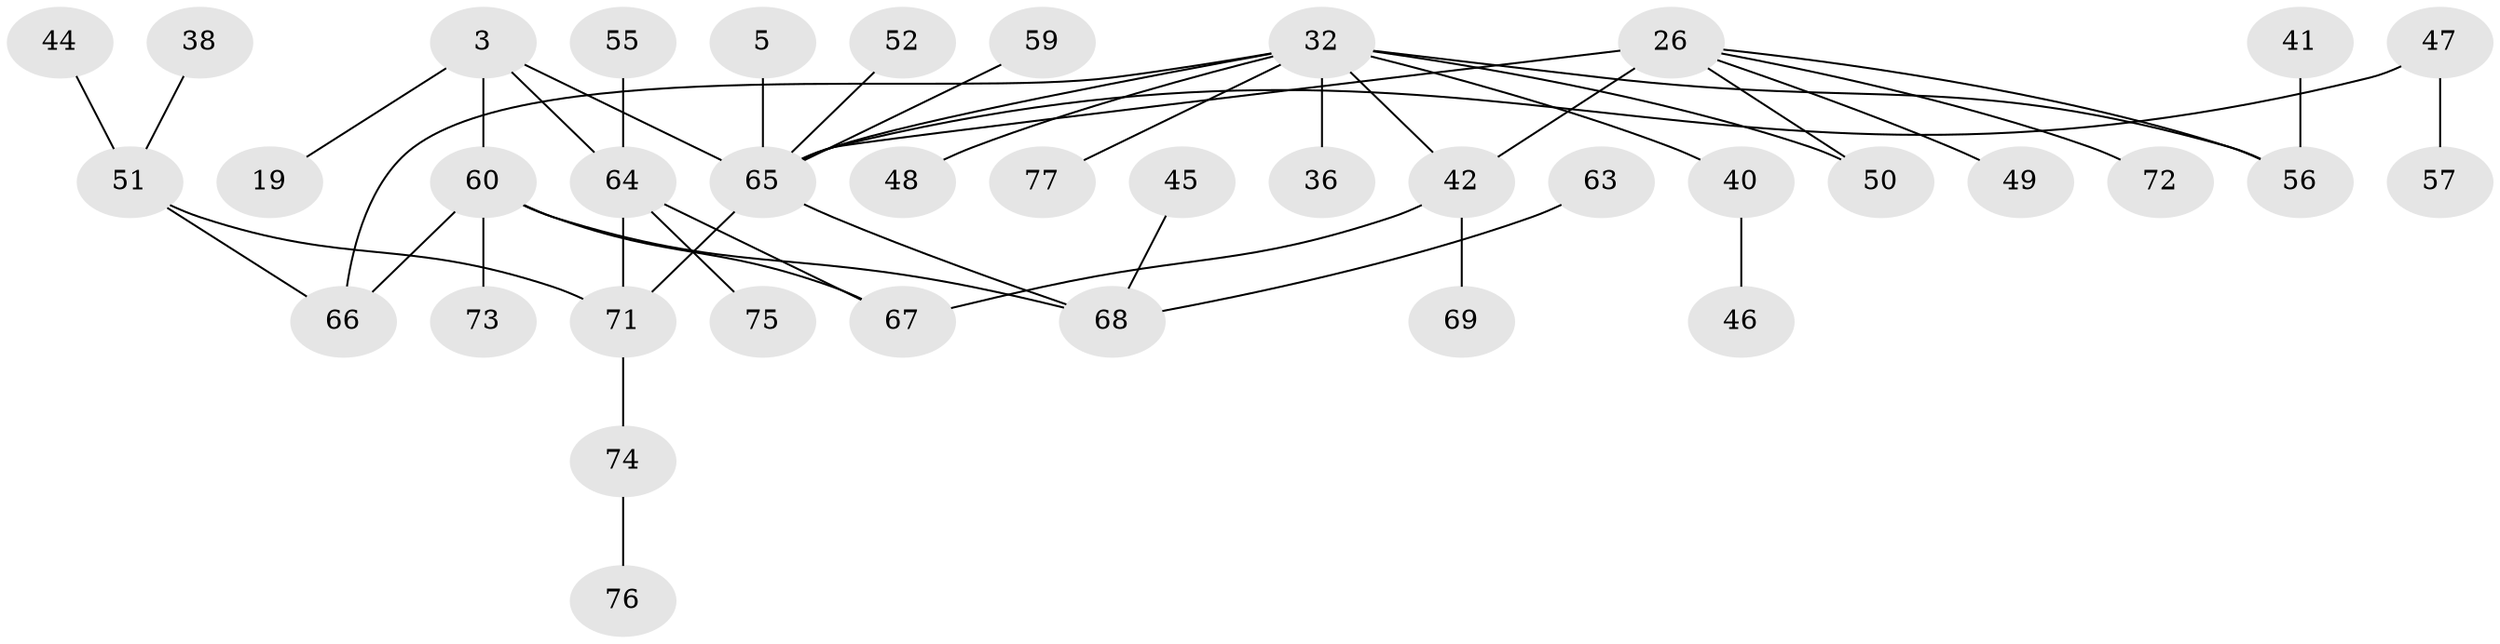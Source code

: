 // original degree distribution, {5: 0.07792207792207792, 11: 0.012987012987012988, 6: 0.012987012987012988, 2: 0.33766233766233766, 1: 0.33766233766233766, 3: 0.16883116883116883, 4: 0.05194805194805195}
// Generated by graph-tools (version 1.1) at 2025/41/03/09/25 04:41:54]
// undirected, 38 vertices, 46 edges
graph export_dot {
graph [start="1"]
  node [color=gray90,style=filled];
  3;
  5;
  19 [super="+16"];
  26 [super="+8+12"];
  32 [super="+29"];
  36;
  38;
  40;
  41;
  42 [super="+34"];
  44;
  45;
  46;
  47;
  48;
  49;
  50 [super="+25"];
  51 [super="+30"];
  52;
  55;
  56 [super="+39"];
  57;
  59;
  60 [super="+33"];
  63;
  64 [super="+9+53+54"];
  65 [super="+2+31"];
  66 [super="+43+58"];
  67 [super="+61"];
  68 [super="+20+62+27"];
  69;
  71 [super="+70"];
  72;
  73;
  74;
  75;
  76;
  77;
  3 -- 19 [weight=2];
  3 -- 65 [weight=2];
  3 -- 64;
  3 -- 60;
  5 -- 65;
  26 -- 72;
  26 -- 65 [weight=2];
  26 -- 49;
  26 -- 42 [weight=2];
  26 -- 50;
  26 -- 56;
  32 -- 42;
  32 -- 48;
  32 -- 65;
  32 -- 36;
  32 -- 40;
  32 -- 77;
  32 -- 50;
  32 -- 56;
  32 -- 66;
  38 -- 51;
  40 -- 46;
  41 -- 56;
  42 -- 69;
  42 -- 67;
  44 -- 51;
  45 -- 68;
  47 -- 57;
  47 -- 65;
  51 -- 66;
  51 -- 71;
  52 -- 65;
  55 -- 64;
  59 -- 65;
  60 -- 67;
  60 -- 66;
  60 -- 68;
  60 -- 73;
  63 -- 68;
  64 -- 67;
  64 -- 75;
  64 -- 71 [weight=2];
  65 -- 68;
  65 -- 71;
  71 -- 74;
  74 -- 76;
}
